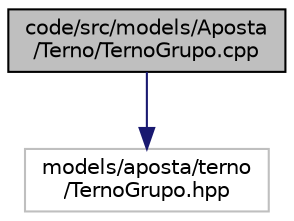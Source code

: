 digraph "code/src/models/Aposta/Terno/TernoGrupo.cpp"
{
 // LATEX_PDF_SIZE
  edge [fontname="Helvetica",fontsize="10",labelfontname="Helvetica",labelfontsize="10"];
  node [fontname="Helvetica",fontsize="10",shape=record];
  Node1 [label="code/src/models/Aposta\l/Terno/TernoGrupo.cpp",height=0.2,width=0.4,color="black", fillcolor="grey75", style="filled", fontcolor="black",tooltip=" "];
  Node1 -> Node2 [color="midnightblue",fontsize="10",style="solid",fontname="Helvetica"];
  Node2 [label="models/aposta/terno\l/TernoGrupo.hpp",height=0.2,width=0.4,color="grey75", fillcolor="white", style="filled",tooltip=" "];
}
